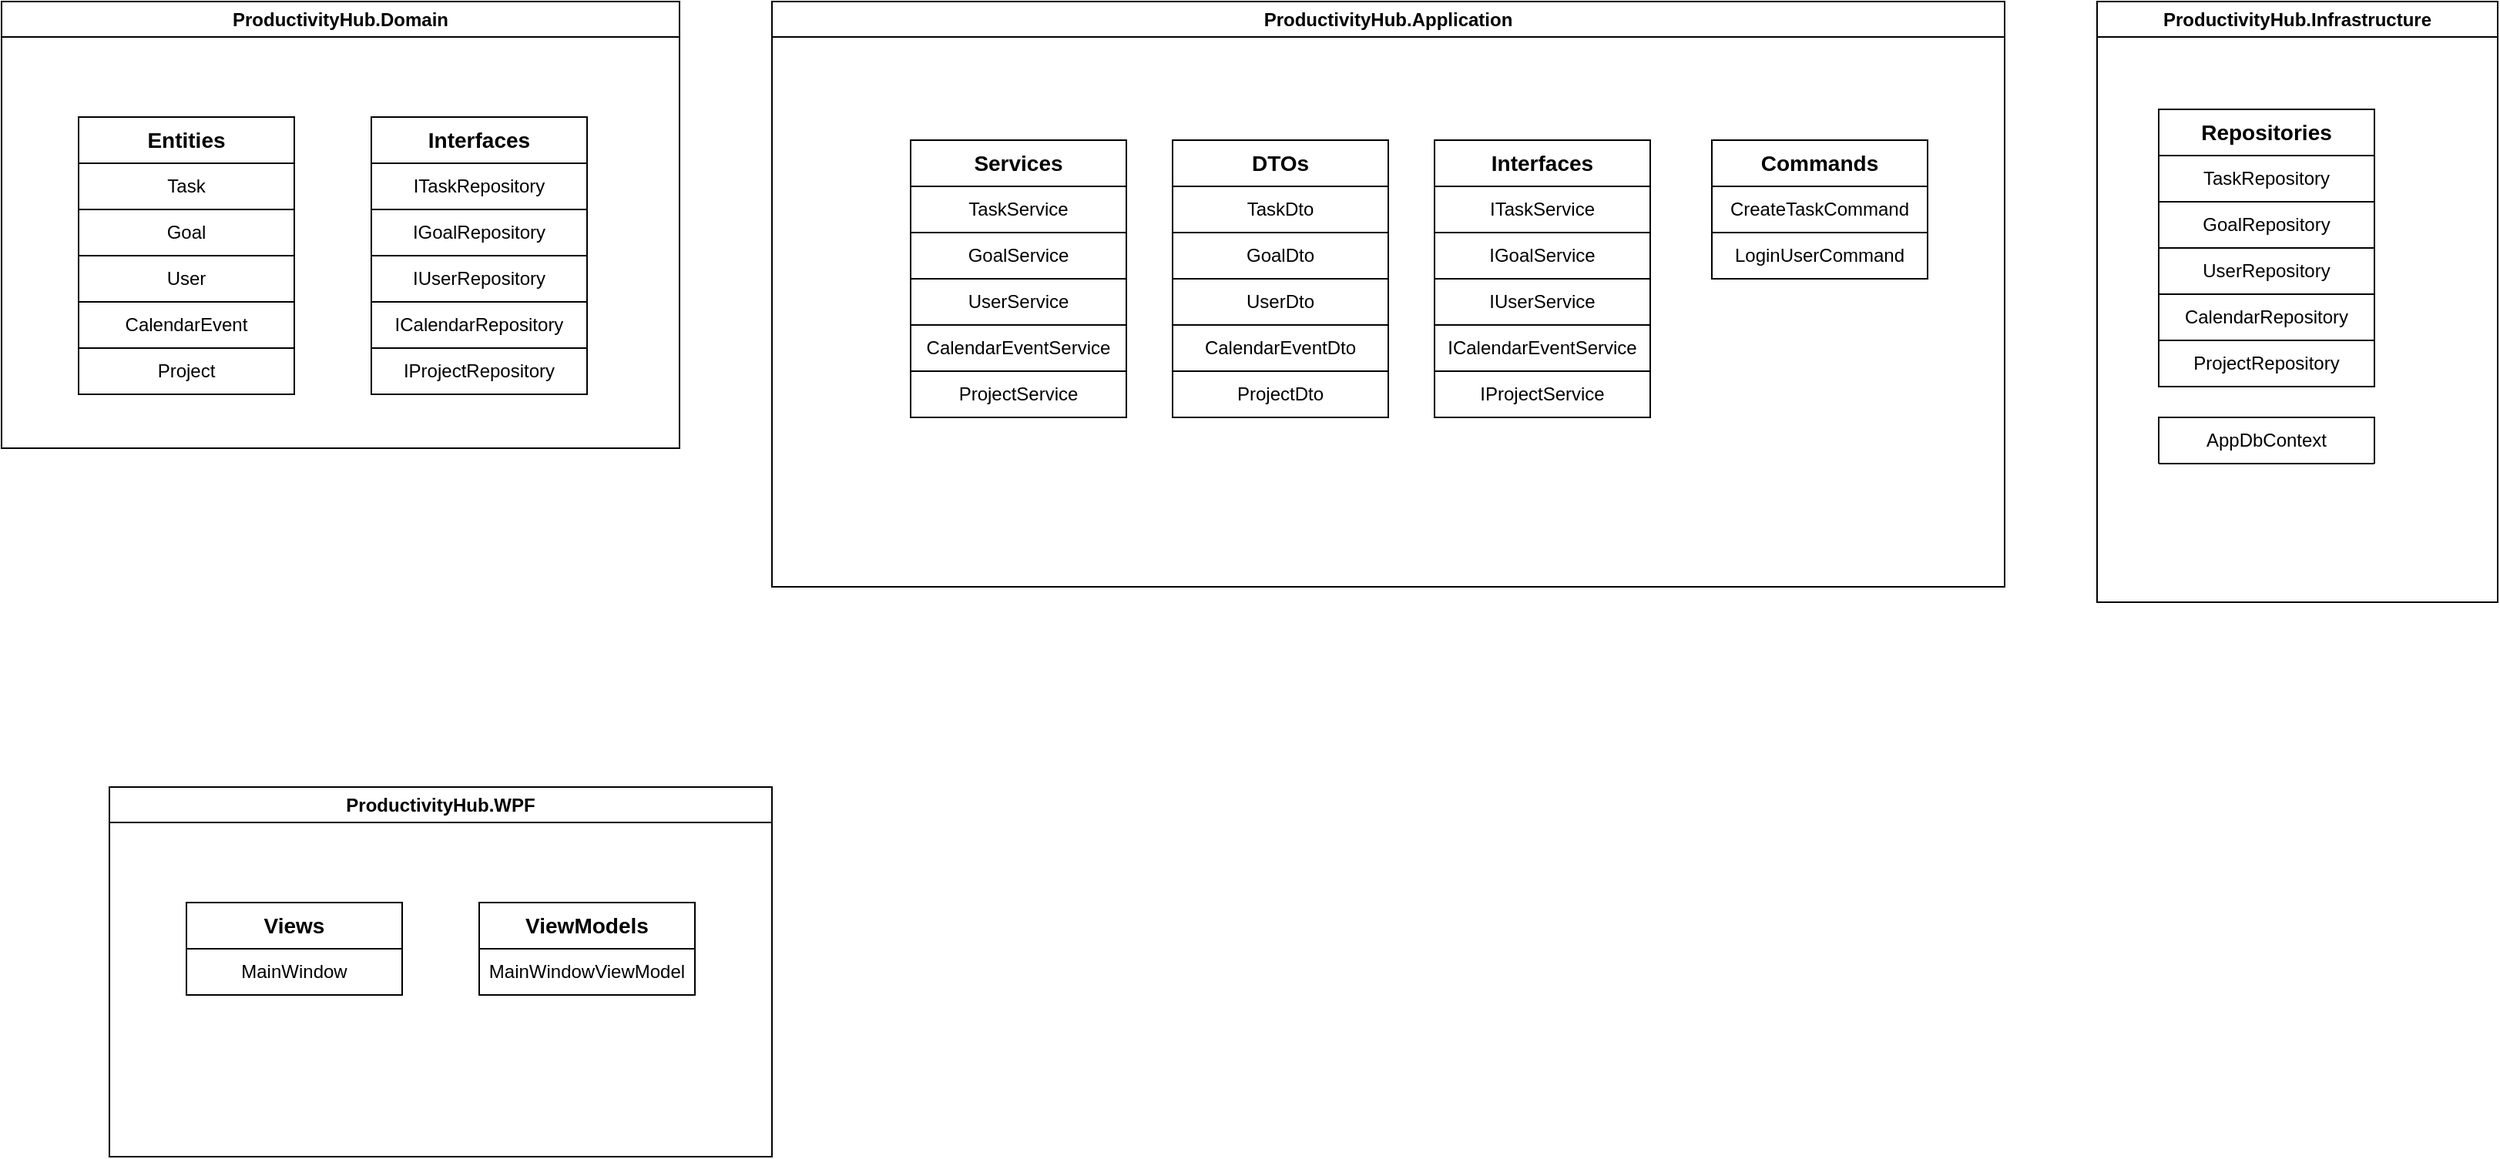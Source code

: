 <mxfile version="25.0.3">
  <diagram id="C5RBs43oDa-KdzZeNtuy" name="Page-1">
    <mxGraphModel dx="1626" dy="1706" grid="1" gridSize="10" guides="1" tooltips="1" connect="1" arrows="1" fold="1" page="1" pageScale="1" pageWidth="827" pageHeight="1169" math="0" shadow="0">
      <root>
        <mxCell id="WIyWlLk6GJQsqaUBKTNV-0" />
        <mxCell id="WIyWlLk6GJQsqaUBKTNV-1" parent="WIyWlLk6GJQsqaUBKTNV-0" />
        <mxCell id="-UOR9KJZa8AOmK4qnZH6-0" value="ProductivityHub.Domain" style="swimlane;whiteSpace=wrap;html=1;" parent="WIyWlLk6GJQsqaUBKTNV-1" vertex="1">
          <mxGeometry x="10" y="30" width="440" height="290" as="geometry" />
        </mxCell>
        <mxCell id="-UOR9KJZa8AOmK4qnZH6-32" value="&lt;font style=&quot;font-size: 14px;&quot;&gt;&lt;b&gt;Interfaces&lt;/b&gt;&lt;/font&gt;" style="swimlane;fontStyle=0;childLayout=stackLayout;horizontal=1;startSize=30;horizontalStack=0;resizeParent=1;resizeParentMax=0;resizeLast=0;collapsible=1;marginBottom=0;whiteSpace=wrap;html=1;" parent="-UOR9KJZa8AOmK4qnZH6-0" vertex="1">
          <mxGeometry x="240" y="75" width="140" height="180" as="geometry" />
        </mxCell>
        <mxCell id="-UOR9KJZa8AOmK4qnZH6-17" value="ITaskRepository" style="swimlane;fontStyle=0;childLayout=stackLayout;horizontal=1;startSize=30;horizontalStack=0;resizeParent=1;resizeParentMax=0;resizeLast=0;collapsible=1;marginBottom=0;whiteSpace=wrap;html=1;" parent="-UOR9KJZa8AOmK4qnZH6-32" vertex="1" collapsed="1">
          <mxGeometry y="30" width="140" height="30" as="geometry">
            <mxRectangle x="90" y="400" width="140" height="120" as="alternateBounds" />
          </mxGeometry>
        </mxCell>
        <mxCell id="-UOR9KJZa8AOmK4qnZH6-18" value="Item 1" style="text;strokeColor=none;fillColor=none;align=left;verticalAlign=middle;spacingLeft=4;spacingRight=4;overflow=hidden;points=[[0,0.5],[1,0.5]];portConstraint=eastwest;rotatable=0;whiteSpace=wrap;html=1;" parent="-UOR9KJZa8AOmK4qnZH6-17" vertex="1">
          <mxGeometry y="30" width="140" height="30" as="geometry" />
        </mxCell>
        <mxCell id="-UOR9KJZa8AOmK4qnZH6-19" value="Item 2" style="text;strokeColor=none;fillColor=none;align=left;verticalAlign=middle;spacingLeft=4;spacingRight=4;overflow=hidden;points=[[0,0.5],[1,0.5]];portConstraint=eastwest;rotatable=0;whiteSpace=wrap;html=1;" parent="-UOR9KJZa8AOmK4qnZH6-17" vertex="1">
          <mxGeometry y="60" width="140" height="30" as="geometry" />
        </mxCell>
        <mxCell id="-UOR9KJZa8AOmK4qnZH6-20" value="Item 3" style="text;strokeColor=none;fillColor=none;align=left;verticalAlign=middle;spacingLeft=4;spacingRight=4;overflow=hidden;points=[[0,0.5],[1,0.5]];portConstraint=eastwest;rotatable=0;whiteSpace=wrap;html=1;" parent="-UOR9KJZa8AOmK4qnZH6-17" vertex="1">
          <mxGeometry y="90" width="140" height="30" as="geometry" />
        </mxCell>
        <mxCell id="-UOR9KJZa8AOmK4qnZH6-1" value="IGoalRepository" style="swimlane;fontStyle=0;childLayout=stackLayout;horizontal=1;startSize=30;horizontalStack=0;resizeParent=1;resizeParentMax=0;resizeLast=0;collapsible=1;marginBottom=0;whiteSpace=wrap;html=1;" parent="-UOR9KJZa8AOmK4qnZH6-32" vertex="1" collapsed="1">
          <mxGeometry y="60" width="140" height="30" as="geometry">
            <mxRectangle x="80" y="80" width="140" height="120" as="alternateBounds" />
          </mxGeometry>
        </mxCell>
        <mxCell id="-UOR9KJZa8AOmK4qnZH6-2" value="Item 1" style="text;strokeColor=none;fillColor=none;align=left;verticalAlign=middle;spacingLeft=4;spacingRight=4;overflow=hidden;points=[[0,0.5],[1,0.5]];portConstraint=eastwest;rotatable=0;whiteSpace=wrap;html=1;" parent="-UOR9KJZa8AOmK4qnZH6-1" vertex="1">
          <mxGeometry y="30" width="140" height="30" as="geometry" />
        </mxCell>
        <mxCell id="-UOR9KJZa8AOmK4qnZH6-3" value="Item 2" style="text;strokeColor=none;fillColor=none;align=left;verticalAlign=middle;spacingLeft=4;spacingRight=4;overflow=hidden;points=[[0,0.5],[1,0.5]];portConstraint=eastwest;rotatable=0;whiteSpace=wrap;html=1;" parent="-UOR9KJZa8AOmK4qnZH6-1" vertex="1">
          <mxGeometry y="60" width="140" height="30" as="geometry" />
        </mxCell>
        <mxCell id="-UOR9KJZa8AOmK4qnZH6-4" value="Item 3" style="text;strokeColor=none;fillColor=none;align=left;verticalAlign=middle;spacingLeft=4;spacingRight=4;overflow=hidden;points=[[0,0.5],[1,0.5]];portConstraint=eastwest;rotatable=0;whiteSpace=wrap;html=1;" parent="-UOR9KJZa8AOmK4qnZH6-1" vertex="1">
          <mxGeometry y="90" width="140" height="30" as="geometry" />
        </mxCell>
        <mxCell id="-UOR9KJZa8AOmK4qnZH6-13" value="IUserRepository" style="swimlane;fontStyle=0;childLayout=stackLayout;horizontal=1;startSize=30;horizontalStack=0;resizeParent=1;resizeParentMax=0;resizeLast=0;collapsible=1;marginBottom=0;whiteSpace=wrap;html=1;" parent="-UOR9KJZa8AOmK4qnZH6-32" vertex="1" collapsed="1">
          <mxGeometry y="90" width="140" height="30" as="geometry">
            <mxRectangle x="350" y="240" width="140" height="120" as="alternateBounds" />
          </mxGeometry>
        </mxCell>
        <mxCell id="-UOR9KJZa8AOmK4qnZH6-14" value="Item 1" style="text;strokeColor=none;fillColor=none;align=left;verticalAlign=middle;spacingLeft=4;spacingRight=4;overflow=hidden;points=[[0,0.5],[1,0.5]];portConstraint=eastwest;rotatable=0;whiteSpace=wrap;html=1;" parent="-UOR9KJZa8AOmK4qnZH6-13" vertex="1">
          <mxGeometry y="30" width="140" height="30" as="geometry" />
        </mxCell>
        <mxCell id="-UOR9KJZa8AOmK4qnZH6-15" value="Item 2" style="text;strokeColor=none;fillColor=none;align=left;verticalAlign=middle;spacingLeft=4;spacingRight=4;overflow=hidden;points=[[0,0.5],[1,0.5]];portConstraint=eastwest;rotatable=0;whiteSpace=wrap;html=1;" parent="-UOR9KJZa8AOmK4qnZH6-13" vertex="1">
          <mxGeometry y="60" width="140" height="30" as="geometry" />
        </mxCell>
        <mxCell id="-UOR9KJZa8AOmK4qnZH6-16" value="Item 3" style="text;strokeColor=none;fillColor=none;align=left;verticalAlign=middle;spacingLeft=4;spacingRight=4;overflow=hidden;points=[[0,0.5],[1,0.5]];portConstraint=eastwest;rotatable=0;whiteSpace=wrap;html=1;" parent="-UOR9KJZa8AOmK4qnZH6-13" vertex="1">
          <mxGeometry y="90" width="140" height="30" as="geometry" />
        </mxCell>
        <mxCell id="-UOR9KJZa8AOmK4qnZH6-5" value="ICalendarRepository" style="swimlane;fontStyle=0;childLayout=stackLayout;horizontal=1;startSize=30;horizontalStack=0;resizeParent=1;resizeParentMax=0;resizeLast=0;collapsible=1;marginBottom=0;whiteSpace=wrap;html=1;" parent="-UOR9KJZa8AOmK4qnZH6-32" vertex="1" collapsed="1">
          <mxGeometry y="120" width="140" height="30" as="geometry">
            <mxRectangle x="350" y="80" width="140" height="120" as="alternateBounds" />
          </mxGeometry>
        </mxCell>
        <mxCell id="-UOR9KJZa8AOmK4qnZH6-6" value="Item 1" style="text;strokeColor=none;fillColor=none;align=left;verticalAlign=middle;spacingLeft=4;spacingRight=4;overflow=hidden;points=[[0,0.5],[1,0.5]];portConstraint=eastwest;rotatable=0;whiteSpace=wrap;html=1;" parent="-UOR9KJZa8AOmK4qnZH6-5" vertex="1">
          <mxGeometry y="30" width="140" height="30" as="geometry" />
        </mxCell>
        <mxCell id="-UOR9KJZa8AOmK4qnZH6-7" value="Item 2" style="text;strokeColor=none;fillColor=none;align=left;verticalAlign=middle;spacingLeft=4;spacingRight=4;overflow=hidden;points=[[0,0.5],[1,0.5]];portConstraint=eastwest;rotatable=0;whiteSpace=wrap;html=1;" parent="-UOR9KJZa8AOmK4qnZH6-5" vertex="1">
          <mxGeometry y="60" width="140" height="30" as="geometry" />
        </mxCell>
        <mxCell id="-UOR9KJZa8AOmK4qnZH6-8" value="Item 3" style="text;strokeColor=none;fillColor=none;align=left;verticalAlign=middle;spacingLeft=4;spacingRight=4;overflow=hidden;points=[[0,0.5],[1,0.5]];portConstraint=eastwest;rotatable=0;whiteSpace=wrap;html=1;" parent="-UOR9KJZa8AOmK4qnZH6-5" vertex="1">
          <mxGeometry y="90" width="140" height="30" as="geometry" />
        </mxCell>
        <mxCell id="-UOR9KJZa8AOmK4qnZH6-9" value="IProjectRepository" style="swimlane;fontStyle=0;childLayout=stackLayout;horizontal=1;startSize=30;horizontalStack=0;resizeParent=1;resizeParentMax=0;resizeLast=0;collapsible=1;marginBottom=0;whiteSpace=wrap;html=1;" parent="-UOR9KJZa8AOmK4qnZH6-32" vertex="1" collapsed="1">
          <mxGeometry y="150" width="140" height="30" as="geometry">
            <mxRectangle x="80" y="240" width="140" height="120" as="alternateBounds" />
          </mxGeometry>
        </mxCell>
        <mxCell id="-UOR9KJZa8AOmK4qnZH6-10" value="Item 1" style="text;strokeColor=none;fillColor=none;align=left;verticalAlign=middle;spacingLeft=4;spacingRight=4;overflow=hidden;points=[[0,0.5],[1,0.5]];portConstraint=eastwest;rotatable=0;whiteSpace=wrap;html=1;" parent="-UOR9KJZa8AOmK4qnZH6-9" vertex="1">
          <mxGeometry y="30" width="140" height="30" as="geometry" />
        </mxCell>
        <mxCell id="-UOR9KJZa8AOmK4qnZH6-11" value="Item 2" style="text;strokeColor=none;fillColor=none;align=left;verticalAlign=middle;spacingLeft=4;spacingRight=4;overflow=hidden;points=[[0,0.5],[1,0.5]];portConstraint=eastwest;rotatable=0;whiteSpace=wrap;html=1;" parent="-UOR9KJZa8AOmK4qnZH6-9" vertex="1">
          <mxGeometry y="60" width="140" height="30" as="geometry" />
        </mxCell>
        <mxCell id="-UOR9KJZa8AOmK4qnZH6-12" value="Item 3" style="text;strokeColor=none;fillColor=none;align=left;verticalAlign=middle;spacingLeft=4;spacingRight=4;overflow=hidden;points=[[0,0.5],[1,0.5]];portConstraint=eastwest;rotatable=0;whiteSpace=wrap;html=1;" parent="-UOR9KJZa8AOmK4qnZH6-9" vertex="1">
          <mxGeometry y="90" width="140" height="30" as="geometry" />
        </mxCell>
        <mxCell id="-UOR9KJZa8AOmK4qnZH6-36" value="&lt;font style=&quot;font-size: 14px;&quot;&gt;&lt;b&gt;Entities&lt;/b&gt;&lt;/font&gt;" style="swimlane;fontStyle=0;childLayout=stackLayout;horizontal=1;startSize=30;horizontalStack=0;resizeParent=1;resizeParentMax=0;resizeLast=0;collapsible=1;marginBottom=0;whiteSpace=wrap;html=1;" parent="-UOR9KJZa8AOmK4qnZH6-0" vertex="1">
          <mxGeometry x="50" y="75" width="140" height="180" as="geometry" />
        </mxCell>
        <mxCell id="-UOR9KJZa8AOmK4qnZH6-41" value="Task" style="swimlane;fontStyle=0;childLayout=stackLayout;horizontal=1;startSize=30;horizontalStack=0;resizeParent=1;resizeParentMax=0;resizeLast=0;collapsible=1;marginBottom=0;whiteSpace=wrap;html=1;" parent="-UOR9KJZa8AOmK4qnZH6-36" vertex="1" collapsed="1">
          <mxGeometry y="30" width="140" height="30" as="geometry">
            <mxRectangle y="30" width="140" height="120" as="alternateBounds" />
          </mxGeometry>
        </mxCell>
        <mxCell id="-UOR9KJZa8AOmK4qnZH6-42" value="Item 1" style="text;strokeColor=none;fillColor=none;align=left;verticalAlign=middle;spacingLeft=4;spacingRight=4;overflow=hidden;points=[[0,0.5],[1,0.5]];portConstraint=eastwest;rotatable=0;whiteSpace=wrap;html=1;" parent="-UOR9KJZa8AOmK4qnZH6-41" vertex="1">
          <mxGeometry y="30" width="140" height="30" as="geometry" />
        </mxCell>
        <mxCell id="-UOR9KJZa8AOmK4qnZH6-43" value="Item 2" style="text;strokeColor=none;fillColor=none;align=left;verticalAlign=middle;spacingLeft=4;spacingRight=4;overflow=hidden;points=[[0,0.5],[1,0.5]];portConstraint=eastwest;rotatable=0;whiteSpace=wrap;html=1;" parent="-UOR9KJZa8AOmK4qnZH6-41" vertex="1">
          <mxGeometry y="60" width="140" height="30" as="geometry" />
        </mxCell>
        <mxCell id="-UOR9KJZa8AOmK4qnZH6-44" value="Item 3" style="text;strokeColor=none;fillColor=none;align=left;verticalAlign=middle;spacingLeft=4;spacingRight=4;overflow=hidden;points=[[0,0.5],[1,0.5]];portConstraint=eastwest;rotatable=0;whiteSpace=wrap;html=1;" parent="-UOR9KJZa8AOmK4qnZH6-41" vertex="1">
          <mxGeometry y="90" width="140" height="30" as="geometry" />
        </mxCell>
        <mxCell id="-UOR9KJZa8AOmK4qnZH6-49" value="Goal" style="swimlane;fontStyle=0;childLayout=stackLayout;horizontal=1;startSize=30;horizontalStack=0;resizeParent=1;resizeParentMax=0;resizeLast=0;collapsible=1;marginBottom=0;whiteSpace=wrap;html=1;" parent="-UOR9KJZa8AOmK4qnZH6-36" vertex="1" collapsed="1">
          <mxGeometry y="60" width="140" height="30" as="geometry">
            <mxRectangle x="350" y="80" width="140" height="120" as="alternateBounds" />
          </mxGeometry>
        </mxCell>
        <mxCell id="-UOR9KJZa8AOmK4qnZH6-50" value="Item 1" style="text;strokeColor=none;fillColor=none;align=left;verticalAlign=middle;spacingLeft=4;spacingRight=4;overflow=hidden;points=[[0,0.5],[1,0.5]];portConstraint=eastwest;rotatable=0;whiteSpace=wrap;html=1;" parent="-UOR9KJZa8AOmK4qnZH6-49" vertex="1">
          <mxGeometry y="30" width="140" height="30" as="geometry" />
        </mxCell>
        <mxCell id="-UOR9KJZa8AOmK4qnZH6-51" value="Item 2" style="text;strokeColor=none;fillColor=none;align=left;verticalAlign=middle;spacingLeft=4;spacingRight=4;overflow=hidden;points=[[0,0.5],[1,0.5]];portConstraint=eastwest;rotatable=0;whiteSpace=wrap;html=1;" parent="-UOR9KJZa8AOmK4qnZH6-49" vertex="1">
          <mxGeometry y="60" width="140" height="30" as="geometry" />
        </mxCell>
        <mxCell id="-UOR9KJZa8AOmK4qnZH6-52" value="Item 3" style="text;strokeColor=none;fillColor=none;align=left;verticalAlign=middle;spacingLeft=4;spacingRight=4;overflow=hidden;points=[[0,0.5],[1,0.5]];portConstraint=eastwest;rotatable=0;whiteSpace=wrap;html=1;" parent="-UOR9KJZa8AOmK4qnZH6-49" vertex="1">
          <mxGeometry y="90" width="140" height="30" as="geometry" />
        </mxCell>
        <mxCell id="-UOR9KJZa8AOmK4qnZH6-45" value="User" style="swimlane;fontStyle=0;childLayout=stackLayout;horizontal=1;startSize=30;horizontalStack=0;resizeParent=1;resizeParentMax=0;resizeLast=0;collapsible=1;marginBottom=0;whiteSpace=wrap;html=1;" parent="-UOR9KJZa8AOmK4qnZH6-36" vertex="1" collapsed="1">
          <mxGeometry y="90" width="140" height="30" as="geometry">
            <mxRectangle x="350" y="240" width="140" height="120" as="alternateBounds" />
          </mxGeometry>
        </mxCell>
        <mxCell id="-UOR9KJZa8AOmK4qnZH6-46" value="Item 1" style="text;strokeColor=none;fillColor=none;align=left;verticalAlign=middle;spacingLeft=4;spacingRight=4;overflow=hidden;points=[[0,0.5],[1,0.5]];portConstraint=eastwest;rotatable=0;whiteSpace=wrap;html=1;" parent="-UOR9KJZa8AOmK4qnZH6-45" vertex="1">
          <mxGeometry y="30" width="140" height="30" as="geometry" />
        </mxCell>
        <mxCell id="-UOR9KJZa8AOmK4qnZH6-47" value="Item 2" style="text;strokeColor=none;fillColor=none;align=left;verticalAlign=middle;spacingLeft=4;spacingRight=4;overflow=hidden;points=[[0,0.5],[1,0.5]];portConstraint=eastwest;rotatable=0;whiteSpace=wrap;html=1;" parent="-UOR9KJZa8AOmK4qnZH6-45" vertex="1">
          <mxGeometry y="60" width="140" height="30" as="geometry" />
        </mxCell>
        <mxCell id="-UOR9KJZa8AOmK4qnZH6-48" value="Item 3" style="text;strokeColor=none;fillColor=none;align=left;verticalAlign=middle;spacingLeft=4;spacingRight=4;overflow=hidden;points=[[0,0.5],[1,0.5]];portConstraint=eastwest;rotatable=0;whiteSpace=wrap;html=1;" parent="-UOR9KJZa8AOmK4qnZH6-45" vertex="1">
          <mxGeometry y="90" width="140" height="30" as="geometry" />
        </mxCell>
        <mxCell id="-UOR9KJZa8AOmK4qnZH6-53" value="CalendarEvent" style="swimlane;fontStyle=0;childLayout=stackLayout;horizontal=1;startSize=30;horizontalStack=0;resizeParent=1;resizeParentMax=0;resizeLast=0;collapsible=1;marginBottom=0;whiteSpace=wrap;html=1;" parent="-UOR9KJZa8AOmK4qnZH6-36" vertex="1" collapsed="1">
          <mxGeometry y="120" width="140" height="30" as="geometry">
            <mxRectangle x="80" y="240" width="140" height="120" as="alternateBounds" />
          </mxGeometry>
        </mxCell>
        <mxCell id="-UOR9KJZa8AOmK4qnZH6-54" value="Item 1" style="text;strokeColor=none;fillColor=none;align=left;verticalAlign=middle;spacingLeft=4;spacingRight=4;overflow=hidden;points=[[0,0.5],[1,0.5]];portConstraint=eastwest;rotatable=0;whiteSpace=wrap;html=1;" parent="-UOR9KJZa8AOmK4qnZH6-53" vertex="1">
          <mxGeometry y="30" width="140" height="30" as="geometry" />
        </mxCell>
        <mxCell id="-UOR9KJZa8AOmK4qnZH6-55" value="Item 2" style="text;strokeColor=none;fillColor=none;align=left;verticalAlign=middle;spacingLeft=4;spacingRight=4;overflow=hidden;points=[[0,0.5],[1,0.5]];portConstraint=eastwest;rotatable=0;whiteSpace=wrap;html=1;" parent="-UOR9KJZa8AOmK4qnZH6-53" vertex="1">
          <mxGeometry y="60" width="140" height="30" as="geometry" />
        </mxCell>
        <mxCell id="-UOR9KJZa8AOmK4qnZH6-56" value="Item 3" style="text;strokeColor=none;fillColor=none;align=left;verticalAlign=middle;spacingLeft=4;spacingRight=4;overflow=hidden;points=[[0,0.5],[1,0.5]];portConstraint=eastwest;rotatable=0;whiteSpace=wrap;html=1;" parent="-UOR9KJZa8AOmK4qnZH6-53" vertex="1">
          <mxGeometry y="90" width="140" height="30" as="geometry" />
        </mxCell>
        <mxCell id="-UOR9KJZa8AOmK4qnZH6-37" value="Project" style="swimlane;fontStyle=0;childLayout=stackLayout;horizontal=1;startSize=30;horizontalStack=0;resizeParent=1;resizeParentMax=0;resizeLast=0;collapsible=1;marginBottom=0;whiteSpace=wrap;html=1;" parent="-UOR9KJZa8AOmK4qnZH6-36" vertex="1" collapsed="1">
          <mxGeometry y="150" width="140" height="30" as="geometry">
            <mxRectangle x="90" y="400" width="140" height="120" as="alternateBounds" />
          </mxGeometry>
        </mxCell>
        <mxCell id="-UOR9KJZa8AOmK4qnZH6-38" value="Item 1" style="text;strokeColor=none;fillColor=none;align=left;verticalAlign=middle;spacingLeft=4;spacingRight=4;overflow=hidden;points=[[0,0.5],[1,0.5]];portConstraint=eastwest;rotatable=0;whiteSpace=wrap;html=1;" parent="-UOR9KJZa8AOmK4qnZH6-37" vertex="1">
          <mxGeometry y="30" width="140" height="30" as="geometry" />
        </mxCell>
        <mxCell id="-UOR9KJZa8AOmK4qnZH6-39" value="Item 2" style="text;strokeColor=none;fillColor=none;align=left;verticalAlign=middle;spacingLeft=4;spacingRight=4;overflow=hidden;points=[[0,0.5],[1,0.5]];portConstraint=eastwest;rotatable=0;whiteSpace=wrap;html=1;" parent="-UOR9KJZa8AOmK4qnZH6-37" vertex="1">
          <mxGeometry y="60" width="140" height="30" as="geometry" />
        </mxCell>
        <mxCell id="-UOR9KJZa8AOmK4qnZH6-40" value="Item 3" style="text;strokeColor=none;fillColor=none;align=left;verticalAlign=middle;spacingLeft=4;spacingRight=4;overflow=hidden;points=[[0,0.5],[1,0.5]];portConstraint=eastwest;rotatable=0;whiteSpace=wrap;html=1;" parent="-UOR9KJZa8AOmK4qnZH6-37" vertex="1">
          <mxGeometry y="90" width="140" height="30" as="geometry" />
        </mxCell>
        <mxCell id="-UOR9KJZa8AOmK4qnZH6-57" value="ProductivityHub.Application" style="swimlane;whiteSpace=wrap;html=1;" parent="WIyWlLk6GJQsqaUBKTNV-1" vertex="1">
          <mxGeometry x="510" y="30" width="800" height="380" as="geometry" />
        </mxCell>
        <mxCell id="US30gcdlb2qS_gIesjlX-0" value="&lt;font style=&quot;font-size: 14px;&quot;&gt;&lt;b&gt;Services&lt;/b&gt;&lt;/font&gt;" style="swimlane;fontStyle=0;childLayout=stackLayout;horizontal=1;startSize=30;horizontalStack=0;resizeParent=1;resizeParentMax=0;resizeLast=0;collapsible=1;marginBottom=0;whiteSpace=wrap;html=1;" vertex="1" parent="-UOR9KJZa8AOmK4qnZH6-57">
          <mxGeometry x="90" y="90" width="140" height="180" as="geometry" />
        </mxCell>
        <mxCell id="US30gcdlb2qS_gIesjlX-1" value="TaskService" style="swimlane;fontStyle=0;childLayout=stackLayout;horizontal=1;startSize=30;horizontalStack=0;resizeParent=1;resizeParentMax=0;resizeLast=0;collapsible=1;marginBottom=0;whiteSpace=wrap;html=1;" vertex="1" collapsed="1" parent="US30gcdlb2qS_gIesjlX-0">
          <mxGeometry y="30" width="140" height="30" as="geometry">
            <mxRectangle y="30" width="140" height="120" as="alternateBounds" />
          </mxGeometry>
        </mxCell>
        <mxCell id="US30gcdlb2qS_gIesjlX-2" value="Item 1" style="text;strokeColor=none;fillColor=none;align=left;verticalAlign=middle;spacingLeft=4;spacingRight=4;overflow=hidden;points=[[0,0.5],[1,0.5]];portConstraint=eastwest;rotatable=0;whiteSpace=wrap;html=1;" vertex="1" parent="US30gcdlb2qS_gIesjlX-1">
          <mxGeometry y="30" width="140" height="30" as="geometry" />
        </mxCell>
        <mxCell id="US30gcdlb2qS_gIesjlX-3" value="Item 2" style="text;strokeColor=none;fillColor=none;align=left;verticalAlign=middle;spacingLeft=4;spacingRight=4;overflow=hidden;points=[[0,0.5],[1,0.5]];portConstraint=eastwest;rotatable=0;whiteSpace=wrap;html=1;" vertex="1" parent="US30gcdlb2qS_gIesjlX-1">
          <mxGeometry y="60" width="140" height="30" as="geometry" />
        </mxCell>
        <mxCell id="US30gcdlb2qS_gIesjlX-4" value="Item 3" style="text;strokeColor=none;fillColor=none;align=left;verticalAlign=middle;spacingLeft=4;spacingRight=4;overflow=hidden;points=[[0,0.5],[1,0.5]];portConstraint=eastwest;rotatable=0;whiteSpace=wrap;html=1;" vertex="1" parent="US30gcdlb2qS_gIesjlX-1">
          <mxGeometry y="90" width="140" height="30" as="geometry" />
        </mxCell>
        <mxCell id="US30gcdlb2qS_gIesjlX-5" value="GoalService" style="swimlane;fontStyle=0;childLayout=stackLayout;horizontal=1;startSize=30;horizontalStack=0;resizeParent=1;resizeParentMax=0;resizeLast=0;collapsible=1;marginBottom=0;whiteSpace=wrap;html=1;" vertex="1" collapsed="1" parent="US30gcdlb2qS_gIesjlX-0">
          <mxGeometry y="60" width="140" height="30" as="geometry">
            <mxRectangle x="350" y="80" width="140" height="120" as="alternateBounds" />
          </mxGeometry>
        </mxCell>
        <mxCell id="US30gcdlb2qS_gIesjlX-6" value="Item 1" style="text;strokeColor=none;fillColor=none;align=left;verticalAlign=middle;spacingLeft=4;spacingRight=4;overflow=hidden;points=[[0,0.5],[1,0.5]];portConstraint=eastwest;rotatable=0;whiteSpace=wrap;html=1;" vertex="1" parent="US30gcdlb2qS_gIesjlX-5">
          <mxGeometry y="30" width="140" height="30" as="geometry" />
        </mxCell>
        <mxCell id="US30gcdlb2qS_gIesjlX-7" value="Item 2" style="text;strokeColor=none;fillColor=none;align=left;verticalAlign=middle;spacingLeft=4;spacingRight=4;overflow=hidden;points=[[0,0.5],[1,0.5]];portConstraint=eastwest;rotatable=0;whiteSpace=wrap;html=1;" vertex="1" parent="US30gcdlb2qS_gIesjlX-5">
          <mxGeometry y="60" width="140" height="30" as="geometry" />
        </mxCell>
        <mxCell id="US30gcdlb2qS_gIesjlX-8" value="Item 3" style="text;strokeColor=none;fillColor=none;align=left;verticalAlign=middle;spacingLeft=4;spacingRight=4;overflow=hidden;points=[[0,0.5],[1,0.5]];portConstraint=eastwest;rotatable=0;whiteSpace=wrap;html=1;" vertex="1" parent="US30gcdlb2qS_gIesjlX-5">
          <mxGeometry y="90" width="140" height="30" as="geometry" />
        </mxCell>
        <mxCell id="US30gcdlb2qS_gIesjlX-9" value="UserService" style="swimlane;fontStyle=0;childLayout=stackLayout;horizontal=1;startSize=30;horizontalStack=0;resizeParent=1;resizeParentMax=0;resizeLast=0;collapsible=1;marginBottom=0;whiteSpace=wrap;html=1;" vertex="1" collapsed="1" parent="US30gcdlb2qS_gIesjlX-0">
          <mxGeometry y="90" width="140" height="30" as="geometry">
            <mxRectangle x="350" y="240" width="140" height="120" as="alternateBounds" />
          </mxGeometry>
        </mxCell>
        <mxCell id="US30gcdlb2qS_gIesjlX-10" value="Item 1" style="text;strokeColor=none;fillColor=none;align=left;verticalAlign=middle;spacingLeft=4;spacingRight=4;overflow=hidden;points=[[0,0.5],[1,0.5]];portConstraint=eastwest;rotatable=0;whiteSpace=wrap;html=1;" vertex="1" parent="US30gcdlb2qS_gIesjlX-9">
          <mxGeometry y="30" width="140" height="30" as="geometry" />
        </mxCell>
        <mxCell id="US30gcdlb2qS_gIesjlX-11" value="Item 2" style="text;strokeColor=none;fillColor=none;align=left;verticalAlign=middle;spacingLeft=4;spacingRight=4;overflow=hidden;points=[[0,0.5],[1,0.5]];portConstraint=eastwest;rotatable=0;whiteSpace=wrap;html=1;" vertex="1" parent="US30gcdlb2qS_gIesjlX-9">
          <mxGeometry y="60" width="140" height="30" as="geometry" />
        </mxCell>
        <mxCell id="US30gcdlb2qS_gIesjlX-12" value="Item 3" style="text;strokeColor=none;fillColor=none;align=left;verticalAlign=middle;spacingLeft=4;spacingRight=4;overflow=hidden;points=[[0,0.5],[1,0.5]];portConstraint=eastwest;rotatable=0;whiteSpace=wrap;html=1;" vertex="1" parent="US30gcdlb2qS_gIesjlX-9">
          <mxGeometry y="90" width="140" height="30" as="geometry" />
        </mxCell>
        <mxCell id="US30gcdlb2qS_gIesjlX-13" value="CalendarEventService" style="swimlane;fontStyle=0;childLayout=stackLayout;horizontal=1;startSize=30;horizontalStack=0;resizeParent=1;resizeParentMax=0;resizeLast=0;collapsible=1;marginBottom=0;whiteSpace=wrap;html=1;" vertex="1" collapsed="1" parent="US30gcdlb2qS_gIesjlX-0">
          <mxGeometry y="120" width="140" height="30" as="geometry">
            <mxRectangle x="80" y="240" width="140" height="120" as="alternateBounds" />
          </mxGeometry>
        </mxCell>
        <mxCell id="US30gcdlb2qS_gIesjlX-14" value="Item 1" style="text;strokeColor=none;fillColor=none;align=left;verticalAlign=middle;spacingLeft=4;spacingRight=4;overflow=hidden;points=[[0,0.5],[1,0.5]];portConstraint=eastwest;rotatable=0;whiteSpace=wrap;html=1;" vertex="1" parent="US30gcdlb2qS_gIesjlX-13">
          <mxGeometry y="30" width="140" height="30" as="geometry" />
        </mxCell>
        <mxCell id="US30gcdlb2qS_gIesjlX-15" value="Item 2" style="text;strokeColor=none;fillColor=none;align=left;verticalAlign=middle;spacingLeft=4;spacingRight=4;overflow=hidden;points=[[0,0.5],[1,0.5]];portConstraint=eastwest;rotatable=0;whiteSpace=wrap;html=1;" vertex="1" parent="US30gcdlb2qS_gIesjlX-13">
          <mxGeometry y="60" width="140" height="30" as="geometry" />
        </mxCell>
        <mxCell id="US30gcdlb2qS_gIesjlX-16" value="Item 3" style="text;strokeColor=none;fillColor=none;align=left;verticalAlign=middle;spacingLeft=4;spacingRight=4;overflow=hidden;points=[[0,0.5],[1,0.5]];portConstraint=eastwest;rotatable=0;whiteSpace=wrap;html=1;" vertex="1" parent="US30gcdlb2qS_gIesjlX-13">
          <mxGeometry y="90" width="140" height="30" as="geometry" />
        </mxCell>
        <mxCell id="US30gcdlb2qS_gIesjlX-17" value="ProjectService" style="swimlane;fontStyle=0;childLayout=stackLayout;horizontal=1;startSize=30;horizontalStack=0;resizeParent=1;resizeParentMax=0;resizeLast=0;collapsible=1;marginBottom=0;whiteSpace=wrap;html=1;" vertex="1" collapsed="1" parent="US30gcdlb2qS_gIesjlX-0">
          <mxGeometry y="150" width="140" height="30" as="geometry">
            <mxRectangle x="90" y="400" width="140" height="120" as="alternateBounds" />
          </mxGeometry>
        </mxCell>
        <mxCell id="US30gcdlb2qS_gIesjlX-18" value="Item 1" style="text;strokeColor=none;fillColor=none;align=left;verticalAlign=middle;spacingLeft=4;spacingRight=4;overflow=hidden;points=[[0,0.5],[1,0.5]];portConstraint=eastwest;rotatable=0;whiteSpace=wrap;html=1;" vertex="1" parent="US30gcdlb2qS_gIesjlX-17">
          <mxGeometry y="30" width="140" height="30" as="geometry" />
        </mxCell>
        <mxCell id="US30gcdlb2qS_gIesjlX-19" value="Item 2" style="text;strokeColor=none;fillColor=none;align=left;verticalAlign=middle;spacingLeft=4;spacingRight=4;overflow=hidden;points=[[0,0.5],[1,0.5]];portConstraint=eastwest;rotatable=0;whiteSpace=wrap;html=1;" vertex="1" parent="US30gcdlb2qS_gIesjlX-17">
          <mxGeometry y="60" width="140" height="30" as="geometry" />
        </mxCell>
        <mxCell id="US30gcdlb2qS_gIesjlX-20" value="Item 3" style="text;strokeColor=none;fillColor=none;align=left;verticalAlign=middle;spacingLeft=4;spacingRight=4;overflow=hidden;points=[[0,0.5],[1,0.5]];portConstraint=eastwest;rotatable=0;whiteSpace=wrap;html=1;" vertex="1" parent="US30gcdlb2qS_gIesjlX-17">
          <mxGeometry y="90" width="140" height="30" as="geometry" />
        </mxCell>
        <mxCell id="US30gcdlb2qS_gIesjlX-21" value="&lt;font style=&quot;font-size: 14px;&quot;&gt;&lt;b&gt;DTOs&lt;/b&gt;&lt;/font&gt;" style="swimlane;fontStyle=0;childLayout=stackLayout;horizontal=1;startSize=30;horizontalStack=0;resizeParent=1;resizeParentMax=0;resizeLast=0;collapsible=1;marginBottom=0;whiteSpace=wrap;html=1;" vertex="1" parent="-UOR9KJZa8AOmK4qnZH6-57">
          <mxGeometry x="260" y="90" width="140" height="180" as="geometry" />
        </mxCell>
        <mxCell id="US30gcdlb2qS_gIesjlX-22" value="TaskDto" style="swimlane;fontStyle=0;childLayout=stackLayout;horizontal=1;startSize=30;horizontalStack=0;resizeParent=1;resizeParentMax=0;resizeLast=0;collapsible=1;marginBottom=0;whiteSpace=wrap;html=1;" vertex="1" collapsed="1" parent="US30gcdlb2qS_gIesjlX-21">
          <mxGeometry y="30" width="140" height="30" as="geometry">
            <mxRectangle y="30" width="140" height="120" as="alternateBounds" />
          </mxGeometry>
        </mxCell>
        <mxCell id="US30gcdlb2qS_gIesjlX-23" value="Item 1" style="text;strokeColor=none;fillColor=none;align=left;verticalAlign=middle;spacingLeft=4;spacingRight=4;overflow=hidden;points=[[0,0.5],[1,0.5]];portConstraint=eastwest;rotatable=0;whiteSpace=wrap;html=1;" vertex="1" parent="US30gcdlb2qS_gIesjlX-22">
          <mxGeometry y="30" width="140" height="30" as="geometry" />
        </mxCell>
        <mxCell id="US30gcdlb2qS_gIesjlX-24" value="Item 2" style="text;strokeColor=none;fillColor=none;align=left;verticalAlign=middle;spacingLeft=4;spacingRight=4;overflow=hidden;points=[[0,0.5],[1,0.5]];portConstraint=eastwest;rotatable=0;whiteSpace=wrap;html=1;" vertex="1" parent="US30gcdlb2qS_gIesjlX-22">
          <mxGeometry y="60" width="140" height="30" as="geometry" />
        </mxCell>
        <mxCell id="US30gcdlb2qS_gIesjlX-25" value="Item 3" style="text;strokeColor=none;fillColor=none;align=left;verticalAlign=middle;spacingLeft=4;spacingRight=4;overflow=hidden;points=[[0,0.5],[1,0.5]];portConstraint=eastwest;rotatable=0;whiteSpace=wrap;html=1;" vertex="1" parent="US30gcdlb2qS_gIesjlX-22">
          <mxGeometry y="90" width="140" height="30" as="geometry" />
        </mxCell>
        <mxCell id="US30gcdlb2qS_gIesjlX-26" value="GoalDto" style="swimlane;fontStyle=0;childLayout=stackLayout;horizontal=1;startSize=30;horizontalStack=0;resizeParent=1;resizeParentMax=0;resizeLast=0;collapsible=1;marginBottom=0;whiteSpace=wrap;html=1;" vertex="1" collapsed="1" parent="US30gcdlb2qS_gIesjlX-21">
          <mxGeometry y="60" width="140" height="30" as="geometry">
            <mxRectangle x="350" y="80" width="140" height="120" as="alternateBounds" />
          </mxGeometry>
        </mxCell>
        <mxCell id="US30gcdlb2qS_gIesjlX-27" value="Item 1" style="text;strokeColor=none;fillColor=none;align=left;verticalAlign=middle;spacingLeft=4;spacingRight=4;overflow=hidden;points=[[0,0.5],[1,0.5]];portConstraint=eastwest;rotatable=0;whiteSpace=wrap;html=1;" vertex="1" parent="US30gcdlb2qS_gIesjlX-26">
          <mxGeometry y="30" width="140" height="30" as="geometry" />
        </mxCell>
        <mxCell id="US30gcdlb2qS_gIesjlX-28" value="Item 2" style="text;strokeColor=none;fillColor=none;align=left;verticalAlign=middle;spacingLeft=4;spacingRight=4;overflow=hidden;points=[[0,0.5],[1,0.5]];portConstraint=eastwest;rotatable=0;whiteSpace=wrap;html=1;" vertex="1" parent="US30gcdlb2qS_gIesjlX-26">
          <mxGeometry y="60" width="140" height="30" as="geometry" />
        </mxCell>
        <mxCell id="US30gcdlb2qS_gIesjlX-29" value="Item 3" style="text;strokeColor=none;fillColor=none;align=left;verticalAlign=middle;spacingLeft=4;spacingRight=4;overflow=hidden;points=[[0,0.5],[1,0.5]];portConstraint=eastwest;rotatable=0;whiteSpace=wrap;html=1;" vertex="1" parent="US30gcdlb2qS_gIesjlX-26">
          <mxGeometry y="90" width="140" height="30" as="geometry" />
        </mxCell>
        <mxCell id="US30gcdlb2qS_gIesjlX-30" value="UserDto" style="swimlane;fontStyle=0;childLayout=stackLayout;horizontal=1;startSize=30;horizontalStack=0;resizeParent=1;resizeParentMax=0;resizeLast=0;collapsible=1;marginBottom=0;whiteSpace=wrap;html=1;" vertex="1" collapsed="1" parent="US30gcdlb2qS_gIesjlX-21">
          <mxGeometry y="90" width="140" height="30" as="geometry">
            <mxRectangle x="350" y="240" width="140" height="120" as="alternateBounds" />
          </mxGeometry>
        </mxCell>
        <mxCell id="US30gcdlb2qS_gIesjlX-31" value="Item 1" style="text;strokeColor=none;fillColor=none;align=left;verticalAlign=middle;spacingLeft=4;spacingRight=4;overflow=hidden;points=[[0,0.5],[1,0.5]];portConstraint=eastwest;rotatable=0;whiteSpace=wrap;html=1;" vertex="1" parent="US30gcdlb2qS_gIesjlX-30">
          <mxGeometry y="30" width="140" height="30" as="geometry" />
        </mxCell>
        <mxCell id="US30gcdlb2qS_gIesjlX-32" value="Item 2" style="text;strokeColor=none;fillColor=none;align=left;verticalAlign=middle;spacingLeft=4;spacingRight=4;overflow=hidden;points=[[0,0.5],[1,0.5]];portConstraint=eastwest;rotatable=0;whiteSpace=wrap;html=1;" vertex="1" parent="US30gcdlb2qS_gIesjlX-30">
          <mxGeometry y="60" width="140" height="30" as="geometry" />
        </mxCell>
        <mxCell id="US30gcdlb2qS_gIesjlX-33" value="Item 3" style="text;strokeColor=none;fillColor=none;align=left;verticalAlign=middle;spacingLeft=4;spacingRight=4;overflow=hidden;points=[[0,0.5],[1,0.5]];portConstraint=eastwest;rotatable=0;whiteSpace=wrap;html=1;" vertex="1" parent="US30gcdlb2qS_gIesjlX-30">
          <mxGeometry y="90" width="140" height="30" as="geometry" />
        </mxCell>
        <mxCell id="US30gcdlb2qS_gIesjlX-34" value="CalendarEventDto" style="swimlane;fontStyle=0;childLayout=stackLayout;horizontal=1;startSize=30;horizontalStack=0;resizeParent=1;resizeParentMax=0;resizeLast=0;collapsible=1;marginBottom=0;whiteSpace=wrap;html=1;" vertex="1" collapsed="1" parent="US30gcdlb2qS_gIesjlX-21">
          <mxGeometry y="120" width="140" height="30" as="geometry">
            <mxRectangle x="80" y="240" width="140" height="120" as="alternateBounds" />
          </mxGeometry>
        </mxCell>
        <mxCell id="US30gcdlb2qS_gIesjlX-35" value="Item 1" style="text;strokeColor=none;fillColor=none;align=left;verticalAlign=middle;spacingLeft=4;spacingRight=4;overflow=hidden;points=[[0,0.5],[1,0.5]];portConstraint=eastwest;rotatable=0;whiteSpace=wrap;html=1;" vertex="1" parent="US30gcdlb2qS_gIesjlX-34">
          <mxGeometry y="30" width="140" height="30" as="geometry" />
        </mxCell>
        <mxCell id="US30gcdlb2qS_gIesjlX-36" value="Item 2" style="text;strokeColor=none;fillColor=none;align=left;verticalAlign=middle;spacingLeft=4;spacingRight=4;overflow=hidden;points=[[0,0.5],[1,0.5]];portConstraint=eastwest;rotatable=0;whiteSpace=wrap;html=1;" vertex="1" parent="US30gcdlb2qS_gIesjlX-34">
          <mxGeometry y="60" width="140" height="30" as="geometry" />
        </mxCell>
        <mxCell id="US30gcdlb2qS_gIesjlX-37" value="Item 3" style="text;strokeColor=none;fillColor=none;align=left;verticalAlign=middle;spacingLeft=4;spacingRight=4;overflow=hidden;points=[[0,0.5],[1,0.5]];portConstraint=eastwest;rotatable=0;whiteSpace=wrap;html=1;" vertex="1" parent="US30gcdlb2qS_gIesjlX-34">
          <mxGeometry y="90" width="140" height="30" as="geometry" />
        </mxCell>
        <mxCell id="US30gcdlb2qS_gIesjlX-38" value="ProjectDto" style="swimlane;fontStyle=0;childLayout=stackLayout;horizontal=1;startSize=30;horizontalStack=0;resizeParent=1;resizeParentMax=0;resizeLast=0;collapsible=1;marginBottom=0;whiteSpace=wrap;html=1;" vertex="1" collapsed="1" parent="US30gcdlb2qS_gIesjlX-21">
          <mxGeometry y="150" width="140" height="30" as="geometry">
            <mxRectangle x="90" y="400" width="140" height="120" as="alternateBounds" />
          </mxGeometry>
        </mxCell>
        <mxCell id="US30gcdlb2qS_gIesjlX-39" value="Item 1" style="text;strokeColor=none;fillColor=none;align=left;verticalAlign=middle;spacingLeft=4;spacingRight=4;overflow=hidden;points=[[0,0.5],[1,0.5]];portConstraint=eastwest;rotatable=0;whiteSpace=wrap;html=1;" vertex="1" parent="US30gcdlb2qS_gIesjlX-38">
          <mxGeometry y="30" width="140" height="30" as="geometry" />
        </mxCell>
        <mxCell id="US30gcdlb2qS_gIesjlX-40" value="Item 2" style="text;strokeColor=none;fillColor=none;align=left;verticalAlign=middle;spacingLeft=4;spacingRight=4;overflow=hidden;points=[[0,0.5],[1,0.5]];portConstraint=eastwest;rotatable=0;whiteSpace=wrap;html=1;" vertex="1" parent="US30gcdlb2qS_gIesjlX-38">
          <mxGeometry y="60" width="140" height="30" as="geometry" />
        </mxCell>
        <mxCell id="US30gcdlb2qS_gIesjlX-41" value="Item 3" style="text;strokeColor=none;fillColor=none;align=left;verticalAlign=middle;spacingLeft=4;spacingRight=4;overflow=hidden;points=[[0,0.5],[1,0.5]];portConstraint=eastwest;rotatable=0;whiteSpace=wrap;html=1;" vertex="1" parent="US30gcdlb2qS_gIesjlX-38">
          <mxGeometry y="90" width="140" height="30" as="geometry" />
        </mxCell>
        <mxCell id="US30gcdlb2qS_gIesjlX-63" value="&lt;font style=&quot;font-size: 14px;&quot;&gt;&lt;b&gt;Interfaces&lt;/b&gt;&lt;/font&gt;" style="swimlane;fontStyle=0;childLayout=stackLayout;horizontal=1;startSize=30;horizontalStack=0;resizeParent=1;resizeParentMax=0;resizeLast=0;collapsible=1;marginBottom=0;whiteSpace=wrap;html=1;" vertex="1" parent="-UOR9KJZa8AOmK4qnZH6-57">
          <mxGeometry x="430" y="90" width="140" height="180" as="geometry" />
        </mxCell>
        <mxCell id="US30gcdlb2qS_gIesjlX-64" value="ITaskService" style="swimlane;fontStyle=0;childLayout=stackLayout;horizontal=1;startSize=30;horizontalStack=0;resizeParent=1;resizeParentMax=0;resizeLast=0;collapsible=1;marginBottom=0;whiteSpace=wrap;html=1;" vertex="1" collapsed="1" parent="US30gcdlb2qS_gIesjlX-63">
          <mxGeometry y="30" width="140" height="30" as="geometry">
            <mxRectangle y="30" width="140" height="120" as="alternateBounds" />
          </mxGeometry>
        </mxCell>
        <mxCell id="US30gcdlb2qS_gIesjlX-65" value="Item 1" style="text;strokeColor=none;fillColor=none;align=left;verticalAlign=middle;spacingLeft=4;spacingRight=4;overflow=hidden;points=[[0,0.5],[1,0.5]];portConstraint=eastwest;rotatable=0;whiteSpace=wrap;html=1;" vertex="1" parent="US30gcdlb2qS_gIesjlX-64">
          <mxGeometry y="30" width="140" height="30" as="geometry" />
        </mxCell>
        <mxCell id="US30gcdlb2qS_gIesjlX-66" value="Item 2" style="text;strokeColor=none;fillColor=none;align=left;verticalAlign=middle;spacingLeft=4;spacingRight=4;overflow=hidden;points=[[0,0.5],[1,0.5]];portConstraint=eastwest;rotatable=0;whiteSpace=wrap;html=1;" vertex="1" parent="US30gcdlb2qS_gIesjlX-64">
          <mxGeometry y="60" width="140" height="30" as="geometry" />
        </mxCell>
        <mxCell id="US30gcdlb2qS_gIesjlX-67" value="Item 3" style="text;strokeColor=none;fillColor=none;align=left;verticalAlign=middle;spacingLeft=4;spacingRight=4;overflow=hidden;points=[[0,0.5],[1,0.5]];portConstraint=eastwest;rotatable=0;whiteSpace=wrap;html=1;" vertex="1" parent="US30gcdlb2qS_gIesjlX-64">
          <mxGeometry y="90" width="140" height="30" as="geometry" />
        </mxCell>
        <mxCell id="US30gcdlb2qS_gIesjlX-68" value="IGoalService" style="swimlane;fontStyle=0;childLayout=stackLayout;horizontal=1;startSize=30;horizontalStack=0;resizeParent=1;resizeParentMax=0;resizeLast=0;collapsible=1;marginBottom=0;whiteSpace=wrap;html=1;" vertex="1" collapsed="1" parent="US30gcdlb2qS_gIesjlX-63">
          <mxGeometry y="60" width="140" height="30" as="geometry">
            <mxRectangle x="350" y="80" width="140" height="120" as="alternateBounds" />
          </mxGeometry>
        </mxCell>
        <mxCell id="US30gcdlb2qS_gIesjlX-69" value="Item 1" style="text;strokeColor=none;fillColor=none;align=left;verticalAlign=middle;spacingLeft=4;spacingRight=4;overflow=hidden;points=[[0,0.5],[1,0.5]];portConstraint=eastwest;rotatable=0;whiteSpace=wrap;html=1;" vertex="1" parent="US30gcdlb2qS_gIesjlX-68">
          <mxGeometry y="30" width="140" height="30" as="geometry" />
        </mxCell>
        <mxCell id="US30gcdlb2qS_gIesjlX-70" value="Item 2" style="text;strokeColor=none;fillColor=none;align=left;verticalAlign=middle;spacingLeft=4;spacingRight=4;overflow=hidden;points=[[0,0.5],[1,0.5]];portConstraint=eastwest;rotatable=0;whiteSpace=wrap;html=1;" vertex="1" parent="US30gcdlb2qS_gIesjlX-68">
          <mxGeometry y="60" width="140" height="30" as="geometry" />
        </mxCell>
        <mxCell id="US30gcdlb2qS_gIesjlX-71" value="Item 3" style="text;strokeColor=none;fillColor=none;align=left;verticalAlign=middle;spacingLeft=4;spacingRight=4;overflow=hidden;points=[[0,0.5],[1,0.5]];portConstraint=eastwest;rotatable=0;whiteSpace=wrap;html=1;" vertex="1" parent="US30gcdlb2qS_gIesjlX-68">
          <mxGeometry y="90" width="140" height="30" as="geometry" />
        </mxCell>
        <mxCell id="US30gcdlb2qS_gIesjlX-72" value="IUserService" style="swimlane;fontStyle=0;childLayout=stackLayout;horizontal=1;startSize=30;horizontalStack=0;resizeParent=1;resizeParentMax=0;resizeLast=0;collapsible=1;marginBottom=0;whiteSpace=wrap;html=1;" vertex="1" collapsed="1" parent="US30gcdlb2qS_gIesjlX-63">
          <mxGeometry y="90" width="140" height="30" as="geometry">
            <mxRectangle x="350" y="240" width="140" height="120" as="alternateBounds" />
          </mxGeometry>
        </mxCell>
        <mxCell id="US30gcdlb2qS_gIesjlX-73" value="Item 1" style="text;strokeColor=none;fillColor=none;align=left;verticalAlign=middle;spacingLeft=4;spacingRight=4;overflow=hidden;points=[[0,0.5],[1,0.5]];portConstraint=eastwest;rotatable=0;whiteSpace=wrap;html=1;" vertex="1" parent="US30gcdlb2qS_gIesjlX-72">
          <mxGeometry y="30" width="140" height="30" as="geometry" />
        </mxCell>
        <mxCell id="US30gcdlb2qS_gIesjlX-74" value="Item 2" style="text;strokeColor=none;fillColor=none;align=left;verticalAlign=middle;spacingLeft=4;spacingRight=4;overflow=hidden;points=[[0,0.5],[1,0.5]];portConstraint=eastwest;rotatable=0;whiteSpace=wrap;html=1;" vertex="1" parent="US30gcdlb2qS_gIesjlX-72">
          <mxGeometry y="60" width="140" height="30" as="geometry" />
        </mxCell>
        <mxCell id="US30gcdlb2qS_gIesjlX-75" value="Item 3" style="text;strokeColor=none;fillColor=none;align=left;verticalAlign=middle;spacingLeft=4;spacingRight=4;overflow=hidden;points=[[0,0.5],[1,0.5]];portConstraint=eastwest;rotatable=0;whiteSpace=wrap;html=1;" vertex="1" parent="US30gcdlb2qS_gIesjlX-72">
          <mxGeometry y="90" width="140" height="30" as="geometry" />
        </mxCell>
        <mxCell id="US30gcdlb2qS_gIesjlX-76" value="ICalendarEventService" style="swimlane;fontStyle=0;childLayout=stackLayout;horizontal=1;startSize=30;horizontalStack=0;resizeParent=1;resizeParentMax=0;resizeLast=0;collapsible=1;marginBottom=0;whiteSpace=wrap;html=1;" vertex="1" collapsed="1" parent="US30gcdlb2qS_gIesjlX-63">
          <mxGeometry y="120" width="140" height="30" as="geometry">
            <mxRectangle x="80" y="240" width="140" height="120" as="alternateBounds" />
          </mxGeometry>
        </mxCell>
        <mxCell id="US30gcdlb2qS_gIesjlX-77" value="Item 1" style="text;strokeColor=none;fillColor=none;align=left;verticalAlign=middle;spacingLeft=4;spacingRight=4;overflow=hidden;points=[[0,0.5],[1,0.5]];portConstraint=eastwest;rotatable=0;whiteSpace=wrap;html=1;" vertex="1" parent="US30gcdlb2qS_gIesjlX-76">
          <mxGeometry y="30" width="140" height="30" as="geometry" />
        </mxCell>
        <mxCell id="US30gcdlb2qS_gIesjlX-78" value="Item 2" style="text;strokeColor=none;fillColor=none;align=left;verticalAlign=middle;spacingLeft=4;spacingRight=4;overflow=hidden;points=[[0,0.5],[1,0.5]];portConstraint=eastwest;rotatable=0;whiteSpace=wrap;html=1;" vertex="1" parent="US30gcdlb2qS_gIesjlX-76">
          <mxGeometry y="60" width="140" height="30" as="geometry" />
        </mxCell>
        <mxCell id="US30gcdlb2qS_gIesjlX-79" value="Item 3" style="text;strokeColor=none;fillColor=none;align=left;verticalAlign=middle;spacingLeft=4;spacingRight=4;overflow=hidden;points=[[0,0.5],[1,0.5]];portConstraint=eastwest;rotatable=0;whiteSpace=wrap;html=1;" vertex="1" parent="US30gcdlb2qS_gIesjlX-76">
          <mxGeometry y="90" width="140" height="30" as="geometry" />
        </mxCell>
        <mxCell id="US30gcdlb2qS_gIesjlX-80" value="IProjectService" style="swimlane;fontStyle=0;childLayout=stackLayout;horizontal=1;startSize=30;horizontalStack=0;resizeParent=1;resizeParentMax=0;resizeLast=0;collapsible=1;marginBottom=0;whiteSpace=wrap;html=1;" vertex="1" collapsed="1" parent="US30gcdlb2qS_gIesjlX-63">
          <mxGeometry y="150" width="140" height="30" as="geometry">
            <mxRectangle x="90" y="400" width="140" height="120" as="alternateBounds" />
          </mxGeometry>
        </mxCell>
        <mxCell id="US30gcdlb2qS_gIesjlX-81" value="Item 1" style="text;strokeColor=none;fillColor=none;align=left;verticalAlign=middle;spacingLeft=4;spacingRight=4;overflow=hidden;points=[[0,0.5],[1,0.5]];portConstraint=eastwest;rotatable=0;whiteSpace=wrap;html=1;" vertex="1" parent="US30gcdlb2qS_gIesjlX-80">
          <mxGeometry y="30" width="140" height="30" as="geometry" />
        </mxCell>
        <mxCell id="US30gcdlb2qS_gIesjlX-82" value="Item 2" style="text;strokeColor=none;fillColor=none;align=left;verticalAlign=middle;spacingLeft=4;spacingRight=4;overflow=hidden;points=[[0,0.5],[1,0.5]];portConstraint=eastwest;rotatable=0;whiteSpace=wrap;html=1;" vertex="1" parent="US30gcdlb2qS_gIesjlX-80">
          <mxGeometry y="60" width="140" height="30" as="geometry" />
        </mxCell>
        <mxCell id="US30gcdlb2qS_gIesjlX-83" value="Item 3" style="text;strokeColor=none;fillColor=none;align=left;verticalAlign=middle;spacingLeft=4;spacingRight=4;overflow=hidden;points=[[0,0.5],[1,0.5]];portConstraint=eastwest;rotatable=0;whiteSpace=wrap;html=1;" vertex="1" parent="US30gcdlb2qS_gIesjlX-80">
          <mxGeometry y="90" width="140" height="30" as="geometry" />
        </mxCell>
        <mxCell id="US30gcdlb2qS_gIesjlX-84" value="&lt;font style=&quot;font-size: 14px;&quot;&gt;&lt;b&gt;Commands&lt;/b&gt;&lt;/font&gt;" style="swimlane;fontStyle=0;childLayout=stackLayout;horizontal=1;startSize=30;horizontalStack=0;resizeParent=1;resizeParentMax=0;resizeLast=0;collapsible=1;marginBottom=0;whiteSpace=wrap;html=1;" vertex="1" parent="-UOR9KJZa8AOmK4qnZH6-57">
          <mxGeometry x="610" y="90" width="140" height="90" as="geometry" />
        </mxCell>
        <mxCell id="US30gcdlb2qS_gIesjlX-85" value="CreateTaskCommand" style="swimlane;fontStyle=0;childLayout=stackLayout;horizontal=1;startSize=30;horizontalStack=0;resizeParent=1;resizeParentMax=0;resizeLast=0;collapsible=1;marginBottom=0;whiteSpace=wrap;html=1;" vertex="1" collapsed="1" parent="US30gcdlb2qS_gIesjlX-84">
          <mxGeometry y="30" width="140" height="30" as="geometry">
            <mxRectangle y="30" width="140" height="120" as="alternateBounds" />
          </mxGeometry>
        </mxCell>
        <mxCell id="US30gcdlb2qS_gIesjlX-86" value="Item 1" style="text;strokeColor=none;fillColor=none;align=left;verticalAlign=middle;spacingLeft=4;spacingRight=4;overflow=hidden;points=[[0,0.5],[1,0.5]];portConstraint=eastwest;rotatable=0;whiteSpace=wrap;html=1;" vertex="1" parent="US30gcdlb2qS_gIesjlX-85">
          <mxGeometry y="30" width="140" height="30" as="geometry" />
        </mxCell>
        <mxCell id="US30gcdlb2qS_gIesjlX-87" value="Item 2" style="text;strokeColor=none;fillColor=none;align=left;verticalAlign=middle;spacingLeft=4;spacingRight=4;overflow=hidden;points=[[0,0.5],[1,0.5]];portConstraint=eastwest;rotatable=0;whiteSpace=wrap;html=1;" vertex="1" parent="US30gcdlb2qS_gIesjlX-85">
          <mxGeometry y="60" width="140" height="30" as="geometry" />
        </mxCell>
        <mxCell id="US30gcdlb2qS_gIesjlX-88" value="Item 3" style="text;strokeColor=none;fillColor=none;align=left;verticalAlign=middle;spacingLeft=4;spacingRight=4;overflow=hidden;points=[[0,0.5],[1,0.5]];portConstraint=eastwest;rotatable=0;whiteSpace=wrap;html=1;" vertex="1" parent="US30gcdlb2qS_gIesjlX-85">
          <mxGeometry y="90" width="140" height="30" as="geometry" />
        </mxCell>
        <mxCell id="US30gcdlb2qS_gIesjlX-89" value="LoginUserCommand" style="swimlane;fontStyle=0;childLayout=stackLayout;horizontal=1;startSize=30;horizontalStack=0;resizeParent=1;resizeParentMax=0;resizeLast=0;collapsible=1;marginBottom=0;whiteSpace=wrap;html=1;" vertex="1" collapsed="1" parent="US30gcdlb2qS_gIesjlX-84">
          <mxGeometry y="60" width="140" height="30" as="geometry">
            <mxRectangle x="350" y="80" width="140" height="120" as="alternateBounds" />
          </mxGeometry>
        </mxCell>
        <mxCell id="US30gcdlb2qS_gIesjlX-90" value="Item 1" style="text;strokeColor=none;fillColor=none;align=left;verticalAlign=middle;spacingLeft=4;spacingRight=4;overflow=hidden;points=[[0,0.5],[1,0.5]];portConstraint=eastwest;rotatable=0;whiteSpace=wrap;html=1;" vertex="1" parent="US30gcdlb2qS_gIesjlX-89">
          <mxGeometry y="30" width="140" height="30" as="geometry" />
        </mxCell>
        <mxCell id="US30gcdlb2qS_gIesjlX-91" value="Item 2" style="text;strokeColor=none;fillColor=none;align=left;verticalAlign=middle;spacingLeft=4;spacingRight=4;overflow=hidden;points=[[0,0.5],[1,0.5]];portConstraint=eastwest;rotatable=0;whiteSpace=wrap;html=1;" vertex="1" parent="US30gcdlb2qS_gIesjlX-89">
          <mxGeometry y="60" width="140" height="30" as="geometry" />
        </mxCell>
        <mxCell id="US30gcdlb2qS_gIesjlX-92" value="Item 3" style="text;strokeColor=none;fillColor=none;align=left;verticalAlign=middle;spacingLeft=4;spacingRight=4;overflow=hidden;points=[[0,0.5],[1,0.5]];portConstraint=eastwest;rotatable=0;whiteSpace=wrap;html=1;" vertex="1" parent="US30gcdlb2qS_gIesjlX-89">
          <mxGeometry y="90" width="140" height="30" as="geometry" />
        </mxCell>
        <mxCell id="US30gcdlb2qS_gIesjlX-105" value="ProductivityHub.Infrastructure" style="swimlane;whiteSpace=wrap;html=1;" vertex="1" parent="WIyWlLk6GJQsqaUBKTNV-1">
          <mxGeometry x="1370" y="30" width="260" height="390" as="geometry" />
        </mxCell>
        <mxCell id="US30gcdlb2qS_gIesjlX-112" value="&lt;font style=&quot;font-size: 14px;&quot;&gt;&lt;b&gt;Repositories&lt;/b&gt;&lt;/font&gt;" style="swimlane;fontStyle=0;childLayout=stackLayout;horizontal=1;startSize=30;horizontalStack=0;resizeParent=1;resizeParentMax=0;resizeLast=0;collapsible=1;marginBottom=0;whiteSpace=wrap;html=1;" vertex="1" parent="US30gcdlb2qS_gIesjlX-105">
          <mxGeometry x="40" y="70" width="140" height="180" as="geometry" />
        </mxCell>
        <mxCell id="US30gcdlb2qS_gIesjlX-113" value="TaskRepository" style="swimlane;fontStyle=0;childLayout=stackLayout;horizontal=1;startSize=30;horizontalStack=0;resizeParent=1;resizeParentMax=0;resizeLast=0;collapsible=1;marginBottom=0;whiteSpace=wrap;html=1;" vertex="1" collapsed="1" parent="US30gcdlb2qS_gIesjlX-112">
          <mxGeometry y="30" width="140" height="30" as="geometry">
            <mxRectangle y="30" width="140" height="120" as="alternateBounds" />
          </mxGeometry>
        </mxCell>
        <mxCell id="US30gcdlb2qS_gIesjlX-114" value="Item 1" style="text;strokeColor=none;fillColor=none;align=left;verticalAlign=middle;spacingLeft=4;spacingRight=4;overflow=hidden;points=[[0,0.5],[1,0.5]];portConstraint=eastwest;rotatable=0;whiteSpace=wrap;html=1;" vertex="1" parent="US30gcdlb2qS_gIesjlX-113">
          <mxGeometry y="30" width="140" height="30" as="geometry" />
        </mxCell>
        <mxCell id="US30gcdlb2qS_gIesjlX-115" value="Item 2" style="text;strokeColor=none;fillColor=none;align=left;verticalAlign=middle;spacingLeft=4;spacingRight=4;overflow=hidden;points=[[0,0.5],[1,0.5]];portConstraint=eastwest;rotatable=0;whiteSpace=wrap;html=1;" vertex="1" parent="US30gcdlb2qS_gIesjlX-113">
          <mxGeometry y="60" width="140" height="30" as="geometry" />
        </mxCell>
        <mxCell id="US30gcdlb2qS_gIesjlX-116" value="Item 3" style="text;strokeColor=none;fillColor=none;align=left;verticalAlign=middle;spacingLeft=4;spacingRight=4;overflow=hidden;points=[[0,0.5],[1,0.5]];portConstraint=eastwest;rotatable=0;whiteSpace=wrap;html=1;" vertex="1" parent="US30gcdlb2qS_gIesjlX-113">
          <mxGeometry y="90" width="140" height="30" as="geometry" />
        </mxCell>
        <mxCell id="US30gcdlb2qS_gIesjlX-117" value="GoalRepository" style="swimlane;fontStyle=0;childLayout=stackLayout;horizontal=1;startSize=30;horizontalStack=0;resizeParent=1;resizeParentMax=0;resizeLast=0;collapsible=1;marginBottom=0;whiteSpace=wrap;html=1;" vertex="1" collapsed="1" parent="US30gcdlb2qS_gIesjlX-112">
          <mxGeometry y="60" width="140" height="30" as="geometry">
            <mxRectangle x="350" y="80" width="140" height="120" as="alternateBounds" />
          </mxGeometry>
        </mxCell>
        <mxCell id="US30gcdlb2qS_gIesjlX-118" value="Item 1" style="text;strokeColor=none;fillColor=none;align=left;verticalAlign=middle;spacingLeft=4;spacingRight=4;overflow=hidden;points=[[0,0.5],[1,0.5]];portConstraint=eastwest;rotatable=0;whiteSpace=wrap;html=1;" vertex="1" parent="US30gcdlb2qS_gIesjlX-117">
          <mxGeometry y="30" width="140" height="30" as="geometry" />
        </mxCell>
        <mxCell id="US30gcdlb2qS_gIesjlX-119" value="Item 2" style="text;strokeColor=none;fillColor=none;align=left;verticalAlign=middle;spacingLeft=4;spacingRight=4;overflow=hidden;points=[[0,0.5],[1,0.5]];portConstraint=eastwest;rotatable=0;whiteSpace=wrap;html=1;" vertex="1" parent="US30gcdlb2qS_gIesjlX-117">
          <mxGeometry y="60" width="140" height="30" as="geometry" />
        </mxCell>
        <mxCell id="US30gcdlb2qS_gIesjlX-120" value="Item 3" style="text;strokeColor=none;fillColor=none;align=left;verticalAlign=middle;spacingLeft=4;spacingRight=4;overflow=hidden;points=[[0,0.5],[1,0.5]];portConstraint=eastwest;rotatable=0;whiteSpace=wrap;html=1;" vertex="1" parent="US30gcdlb2qS_gIesjlX-117">
          <mxGeometry y="90" width="140" height="30" as="geometry" />
        </mxCell>
        <mxCell id="US30gcdlb2qS_gIesjlX-121" value="UserRepository" style="swimlane;fontStyle=0;childLayout=stackLayout;horizontal=1;startSize=30;horizontalStack=0;resizeParent=1;resizeParentMax=0;resizeLast=0;collapsible=1;marginBottom=0;whiteSpace=wrap;html=1;" vertex="1" collapsed="1" parent="US30gcdlb2qS_gIesjlX-112">
          <mxGeometry y="90" width="140" height="30" as="geometry">
            <mxRectangle x="350" y="240" width="140" height="120" as="alternateBounds" />
          </mxGeometry>
        </mxCell>
        <mxCell id="US30gcdlb2qS_gIesjlX-122" value="Item 1" style="text;strokeColor=none;fillColor=none;align=left;verticalAlign=middle;spacingLeft=4;spacingRight=4;overflow=hidden;points=[[0,0.5],[1,0.5]];portConstraint=eastwest;rotatable=0;whiteSpace=wrap;html=1;" vertex="1" parent="US30gcdlb2qS_gIesjlX-121">
          <mxGeometry y="30" width="140" height="30" as="geometry" />
        </mxCell>
        <mxCell id="US30gcdlb2qS_gIesjlX-123" value="Item 2" style="text;strokeColor=none;fillColor=none;align=left;verticalAlign=middle;spacingLeft=4;spacingRight=4;overflow=hidden;points=[[0,0.5],[1,0.5]];portConstraint=eastwest;rotatable=0;whiteSpace=wrap;html=1;" vertex="1" parent="US30gcdlb2qS_gIesjlX-121">
          <mxGeometry y="60" width="140" height="30" as="geometry" />
        </mxCell>
        <mxCell id="US30gcdlb2qS_gIesjlX-124" value="Item 3" style="text;strokeColor=none;fillColor=none;align=left;verticalAlign=middle;spacingLeft=4;spacingRight=4;overflow=hidden;points=[[0,0.5],[1,0.5]];portConstraint=eastwest;rotatable=0;whiteSpace=wrap;html=1;" vertex="1" parent="US30gcdlb2qS_gIesjlX-121">
          <mxGeometry y="90" width="140" height="30" as="geometry" />
        </mxCell>
        <mxCell id="US30gcdlb2qS_gIesjlX-125" value="CalendarRepository" style="swimlane;fontStyle=0;childLayout=stackLayout;horizontal=1;startSize=30;horizontalStack=0;resizeParent=1;resizeParentMax=0;resizeLast=0;collapsible=1;marginBottom=0;whiteSpace=wrap;html=1;" vertex="1" collapsed="1" parent="US30gcdlb2qS_gIesjlX-112">
          <mxGeometry y="120" width="140" height="30" as="geometry">
            <mxRectangle x="80" y="240" width="140" height="120" as="alternateBounds" />
          </mxGeometry>
        </mxCell>
        <mxCell id="US30gcdlb2qS_gIesjlX-126" value="Item 1" style="text;strokeColor=none;fillColor=none;align=left;verticalAlign=middle;spacingLeft=4;spacingRight=4;overflow=hidden;points=[[0,0.5],[1,0.5]];portConstraint=eastwest;rotatable=0;whiteSpace=wrap;html=1;" vertex="1" parent="US30gcdlb2qS_gIesjlX-125">
          <mxGeometry y="30" width="140" height="30" as="geometry" />
        </mxCell>
        <mxCell id="US30gcdlb2qS_gIesjlX-127" value="Item 2" style="text;strokeColor=none;fillColor=none;align=left;verticalAlign=middle;spacingLeft=4;spacingRight=4;overflow=hidden;points=[[0,0.5],[1,0.5]];portConstraint=eastwest;rotatable=0;whiteSpace=wrap;html=1;" vertex="1" parent="US30gcdlb2qS_gIesjlX-125">
          <mxGeometry y="60" width="140" height="30" as="geometry" />
        </mxCell>
        <mxCell id="US30gcdlb2qS_gIesjlX-128" value="Item 3" style="text;strokeColor=none;fillColor=none;align=left;verticalAlign=middle;spacingLeft=4;spacingRight=4;overflow=hidden;points=[[0,0.5],[1,0.5]];portConstraint=eastwest;rotatable=0;whiteSpace=wrap;html=1;" vertex="1" parent="US30gcdlb2qS_gIesjlX-125">
          <mxGeometry y="90" width="140" height="30" as="geometry" />
        </mxCell>
        <mxCell id="US30gcdlb2qS_gIesjlX-129" value="ProjectRepository" style="swimlane;fontStyle=0;childLayout=stackLayout;horizontal=1;startSize=30;horizontalStack=0;resizeParent=1;resizeParentMax=0;resizeLast=0;collapsible=1;marginBottom=0;whiteSpace=wrap;html=1;" vertex="1" collapsed="1" parent="US30gcdlb2qS_gIesjlX-112">
          <mxGeometry y="150" width="140" height="30" as="geometry">
            <mxRectangle x="90" y="400" width="140" height="120" as="alternateBounds" />
          </mxGeometry>
        </mxCell>
        <mxCell id="US30gcdlb2qS_gIesjlX-130" value="Item 1" style="text;strokeColor=none;fillColor=none;align=left;verticalAlign=middle;spacingLeft=4;spacingRight=4;overflow=hidden;points=[[0,0.5],[1,0.5]];portConstraint=eastwest;rotatable=0;whiteSpace=wrap;html=1;" vertex="1" parent="US30gcdlb2qS_gIesjlX-129">
          <mxGeometry y="30" width="140" height="30" as="geometry" />
        </mxCell>
        <mxCell id="US30gcdlb2qS_gIesjlX-131" value="Item 2" style="text;strokeColor=none;fillColor=none;align=left;verticalAlign=middle;spacingLeft=4;spacingRight=4;overflow=hidden;points=[[0,0.5],[1,0.5]];portConstraint=eastwest;rotatable=0;whiteSpace=wrap;html=1;" vertex="1" parent="US30gcdlb2qS_gIesjlX-129">
          <mxGeometry y="60" width="140" height="30" as="geometry" />
        </mxCell>
        <mxCell id="US30gcdlb2qS_gIesjlX-132" value="Item 3" style="text;strokeColor=none;fillColor=none;align=left;verticalAlign=middle;spacingLeft=4;spacingRight=4;overflow=hidden;points=[[0,0.5],[1,0.5]];portConstraint=eastwest;rotatable=0;whiteSpace=wrap;html=1;" vertex="1" parent="US30gcdlb2qS_gIesjlX-129">
          <mxGeometry y="90" width="140" height="30" as="geometry" />
        </mxCell>
        <mxCell id="US30gcdlb2qS_gIesjlX-133" value="AppDbContext" style="swimlane;fontStyle=0;childLayout=stackLayout;horizontal=1;startSize=30;horizontalStack=0;resizeParent=1;resizeParentMax=0;resizeLast=0;collapsible=1;marginBottom=0;whiteSpace=wrap;html=1;" vertex="1" collapsed="1" parent="US30gcdlb2qS_gIesjlX-105">
          <mxGeometry x="40" y="270" width="140" height="30" as="geometry">
            <mxRectangle x="90" y="400" width="140" height="120" as="alternateBounds" />
          </mxGeometry>
        </mxCell>
        <mxCell id="US30gcdlb2qS_gIesjlX-134" value="Item 1" style="text;strokeColor=none;fillColor=none;align=left;verticalAlign=middle;spacingLeft=4;spacingRight=4;overflow=hidden;points=[[0,0.5],[1,0.5]];portConstraint=eastwest;rotatable=0;whiteSpace=wrap;html=1;" vertex="1" parent="US30gcdlb2qS_gIesjlX-133">
          <mxGeometry y="30" width="140" height="30" as="geometry" />
        </mxCell>
        <mxCell id="US30gcdlb2qS_gIesjlX-135" value="Item 2" style="text;strokeColor=none;fillColor=none;align=left;verticalAlign=middle;spacingLeft=4;spacingRight=4;overflow=hidden;points=[[0,0.5],[1,0.5]];portConstraint=eastwest;rotatable=0;whiteSpace=wrap;html=1;" vertex="1" parent="US30gcdlb2qS_gIesjlX-133">
          <mxGeometry y="60" width="140" height="30" as="geometry" />
        </mxCell>
        <mxCell id="US30gcdlb2qS_gIesjlX-136" value="Item 3" style="text;strokeColor=none;fillColor=none;align=left;verticalAlign=middle;spacingLeft=4;spacingRight=4;overflow=hidden;points=[[0,0.5],[1,0.5]];portConstraint=eastwest;rotatable=0;whiteSpace=wrap;html=1;" vertex="1" parent="US30gcdlb2qS_gIesjlX-133">
          <mxGeometry y="90" width="140" height="30" as="geometry" />
        </mxCell>
        <mxCell id="US30gcdlb2qS_gIesjlX-137" value="ProductivityHub.WPF" style="swimlane;whiteSpace=wrap;html=1;" vertex="1" parent="WIyWlLk6GJQsqaUBKTNV-1">
          <mxGeometry x="80" y="540" width="430" height="240" as="geometry" />
        </mxCell>
        <mxCell id="US30gcdlb2qS_gIesjlX-138" value="&lt;span style=&quot;font-size: 14px;&quot;&gt;&lt;b&gt;ViewModels&lt;/b&gt;&lt;/span&gt;" style="swimlane;fontStyle=0;childLayout=stackLayout;horizontal=1;startSize=30;horizontalStack=0;resizeParent=1;resizeParentMax=0;resizeLast=0;collapsible=1;marginBottom=0;whiteSpace=wrap;html=1;" vertex="1" parent="US30gcdlb2qS_gIesjlX-137">
          <mxGeometry x="240" y="75" width="140" height="60" as="geometry" />
        </mxCell>
        <mxCell id="US30gcdlb2qS_gIesjlX-155" value="MainWindowViewModel" style="swimlane;fontStyle=0;childLayout=stackLayout;horizontal=1;startSize=30;horizontalStack=0;resizeParent=1;resizeParentMax=0;resizeLast=0;collapsible=1;marginBottom=0;whiteSpace=wrap;html=1;" vertex="1" collapsed="1" parent="US30gcdlb2qS_gIesjlX-138">
          <mxGeometry y="30" width="140" height="30" as="geometry">
            <mxRectangle x="80" y="240" width="140" height="120" as="alternateBounds" />
          </mxGeometry>
        </mxCell>
        <mxCell id="US30gcdlb2qS_gIesjlX-156" value="Item 1" style="text;strokeColor=none;fillColor=none;align=left;verticalAlign=middle;spacingLeft=4;spacingRight=4;overflow=hidden;points=[[0,0.5],[1,0.5]];portConstraint=eastwest;rotatable=0;whiteSpace=wrap;html=1;" vertex="1" parent="US30gcdlb2qS_gIesjlX-155">
          <mxGeometry y="30" width="140" height="30" as="geometry" />
        </mxCell>
        <mxCell id="US30gcdlb2qS_gIesjlX-157" value="Item 2" style="text;strokeColor=none;fillColor=none;align=left;verticalAlign=middle;spacingLeft=4;spacingRight=4;overflow=hidden;points=[[0,0.5],[1,0.5]];portConstraint=eastwest;rotatable=0;whiteSpace=wrap;html=1;" vertex="1" parent="US30gcdlb2qS_gIesjlX-155">
          <mxGeometry y="60" width="140" height="30" as="geometry" />
        </mxCell>
        <mxCell id="US30gcdlb2qS_gIesjlX-158" value="Item 3" style="text;strokeColor=none;fillColor=none;align=left;verticalAlign=middle;spacingLeft=4;spacingRight=4;overflow=hidden;points=[[0,0.5],[1,0.5]];portConstraint=eastwest;rotatable=0;whiteSpace=wrap;html=1;" vertex="1" parent="US30gcdlb2qS_gIesjlX-155">
          <mxGeometry y="90" width="140" height="30" as="geometry" />
        </mxCell>
        <mxCell id="US30gcdlb2qS_gIesjlX-159" value="&lt;font style=&quot;font-size: 14px;&quot;&gt;&lt;b&gt;Views&lt;/b&gt;&lt;/font&gt;" style="swimlane;fontStyle=0;childLayout=stackLayout;horizontal=1;startSize=30;horizontalStack=0;resizeParent=1;resizeParentMax=0;resizeLast=0;collapsible=1;marginBottom=0;whiteSpace=wrap;html=1;" vertex="1" parent="US30gcdlb2qS_gIesjlX-137">
          <mxGeometry x="50" y="75" width="140" height="60" as="geometry" />
        </mxCell>
        <mxCell id="US30gcdlb2qS_gIesjlX-160" value="MainWindow" style="swimlane;fontStyle=0;childLayout=stackLayout;horizontal=1;startSize=30;horizontalStack=0;resizeParent=1;resizeParentMax=0;resizeLast=0;collapsible=1;marginBottom=0;whiteSpace=wrap;html=1;" vertex="1" collapsed="1" parent="US30gcdlb2qS_gIesjlX-159">
          <mxGeometry y="30" width="140" height="30" as="geometry">
            <mxRectangle y="30" width="140" height="120" as="alternateBounds" />
          </mxGeometry>
        </mxCell>
        <mxCell id="US30gcdlb2qS_gIesjlX-161" value="Item 1" style="text;strokeColor=none;fillColor=none;align=left;verticalAlign=middle;spacingLeft=4;spacingRight=4;overflow=hidden;points=[[0,0.5],[1,0.5]];portConstraint=eastwest;rotatable=0;whiteSpace=wrap;html=1;" vertex="1" parent="US30gcdlb2qS_gIesjlX-160">
          <mxGeometry y="30" width="140" height="30" as="geometry" />
        </mxCell>
        <mxCell id="US30gcdlb2qS_gIesjlX-162" value="Item 2" style="text;strokeColor=none;fillColor=none;align=left;verticalAlign=middle;spacingLeft=4;spacingRight=4;overflow=hidden;points=[[0,0.5],[1,0.5]];portConstraint=eastwest;rotatable=0;whiteSpace=wrap;html=1;" vertex="1" parent="US30gcdlb2qS_gIesjlX-160">
          <mxGeometry y="60" width="140" height="30" as="geometry" />
        </mxCell>
        <mxCell id="US30gcdlb2qS_gIesjlX-163" value="Item 3" style="text;strokeColor=none;fillColor=none;align=left;verticalAlign=middle;spacingLeft=4;spacingRight=4;overflow=hidden;points=[[0,0.5],[1,0.5]];portConstraint=eastwest;rotatable=0;whiteSpace=wrap;html=1;" vertex="1" parent="US30gcdlb2qS_gIesjlX-160">
          <mxGeometry y="90" width="140" height="30" as="geometry" />
        </mxCell>
      </root>
    </mxGraphModel>
  </diagram>
</mxfile>
